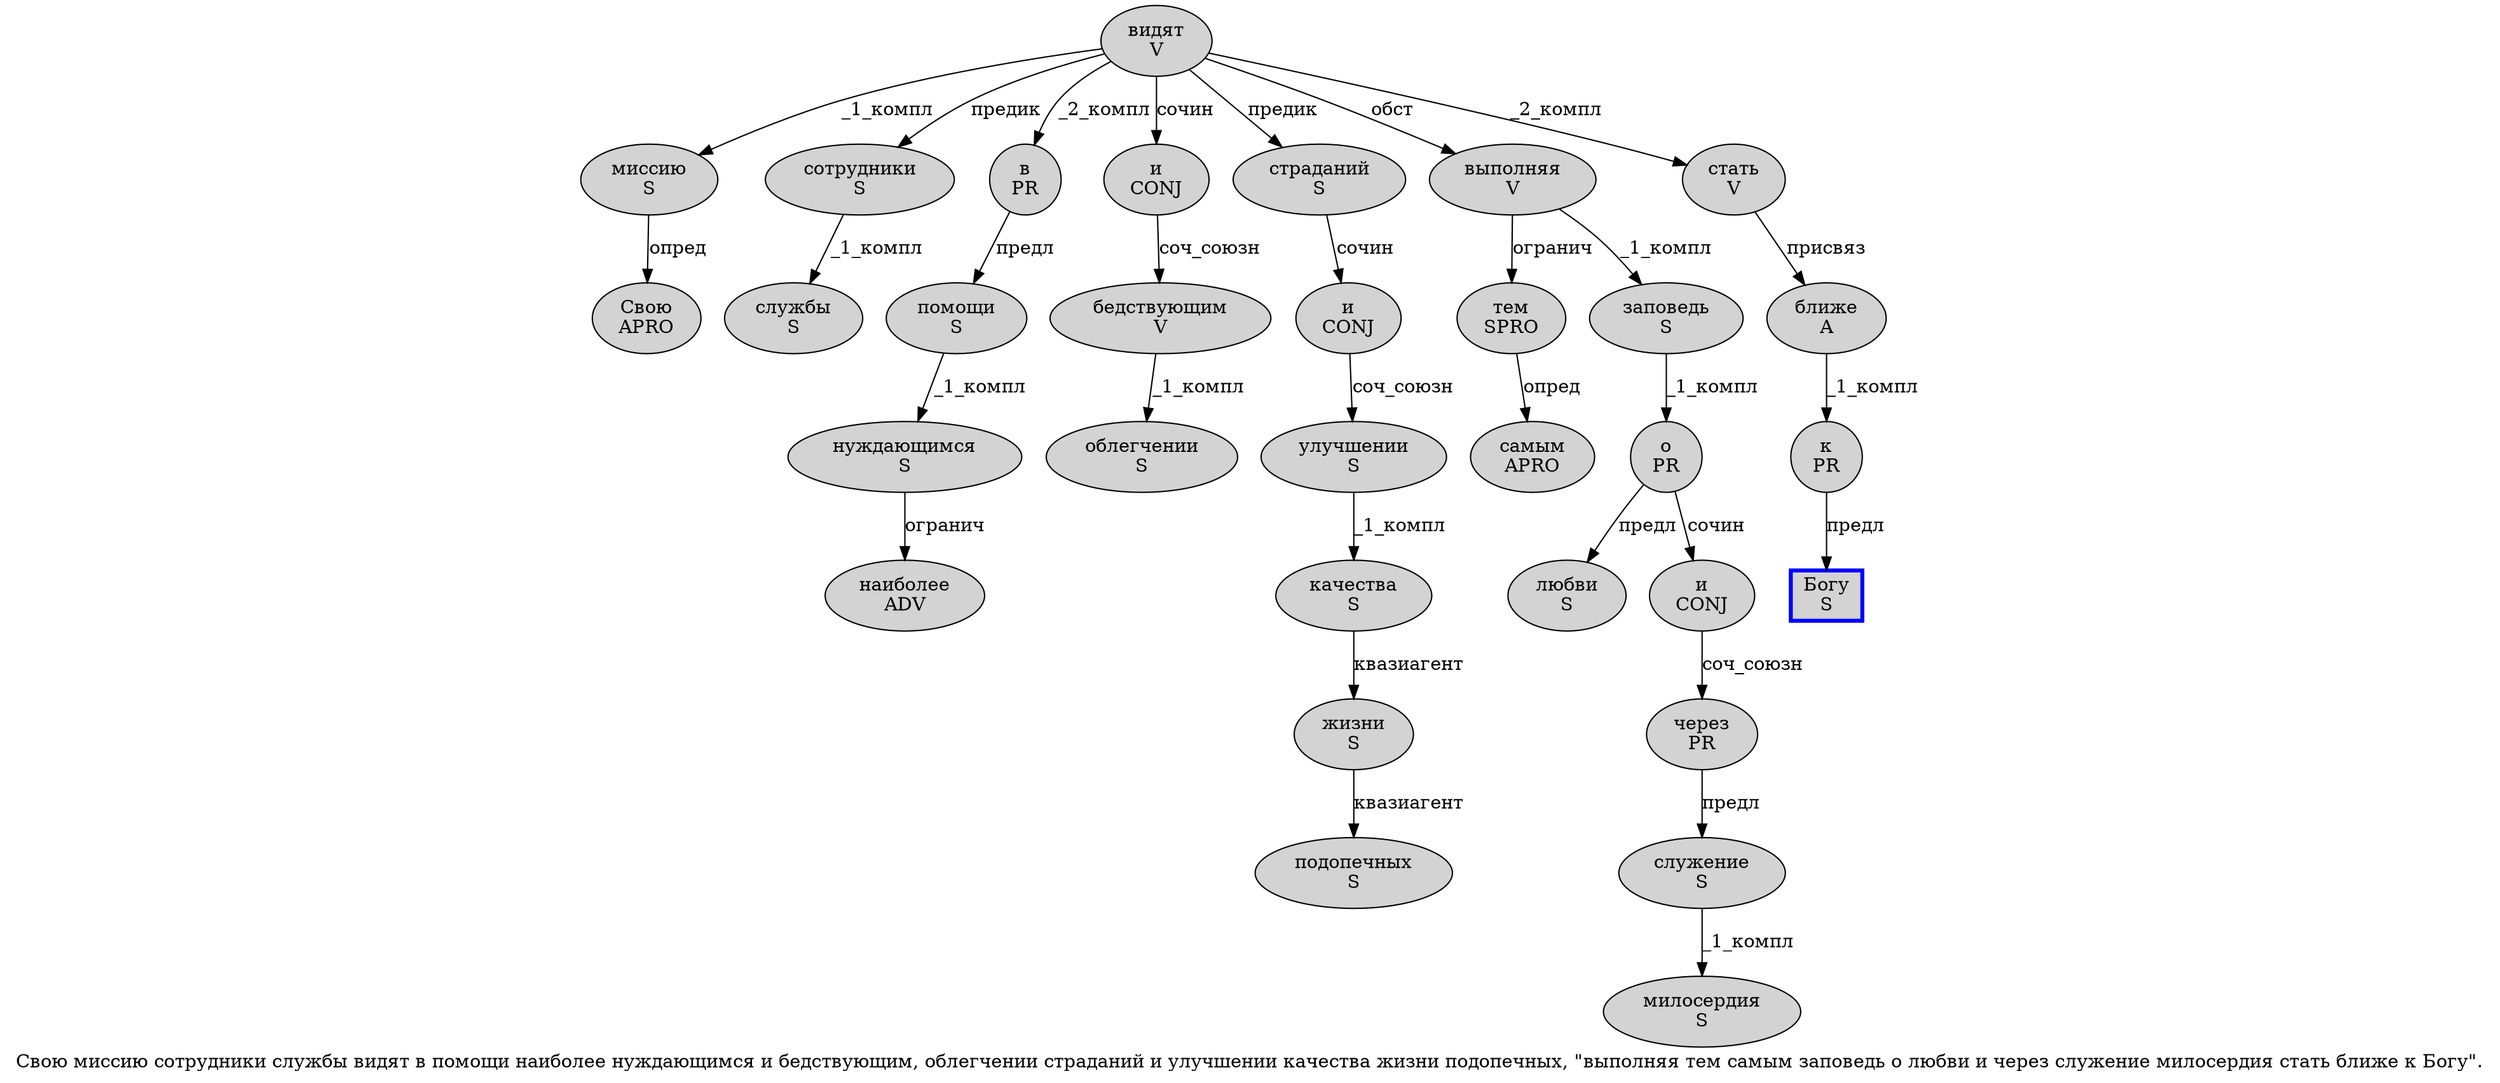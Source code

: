 digraph SENTENCE_467 {
	graph [label="Свою миссию сотрудники службы видят в помощи наиболее нуждающимся и бедствующим, облегчении страданий и улучшении качества жизни подопечных, \"выполняя тем самым заповедь о любви и через служение милосердия стать ближе к Богу\"."]
	node [style=filled]
		0 [label="Свою
APRO" color="" fillcolor=lightgray penwidth=1 shape=ellipse]
		1 [label="миссию
S" color="" fillcolor=lightgray penwidth=1 shape=ellipse]
		2 [label="сотрудники
S" color="" fillcolor=lightgray penwidth=1 shape=ellipse]
		3 [label="службы
S" color="" fillcolor=lightgray penwidth=1 shape=ellipse]
		4 [label="видят
V" color="" fillcolor=lightgray penwidth=1 shape=ellipse]
		5 [label="в
PR" color="" fillcolor=lightgray penwidth=1 shape=ellipse]
		6 [label="помощи
S" color="" fillcolor=lightgray penwidth=1 shape=ellipse]
		7 [label="наиболее
ADV" color="" fillcolor=lightgray penwidth=1 shape=ellipse]
		8 [label="нуждающимся
S" color="" fillcolor=lightgray penwidth=1 shape=ellipse]
		9 [label="и
CONJ" color="" fillcolor=lightgray penwidth=1 shape=ellipse]
		10 [label="бедствующим
V" color="" fillcolor=lightgray penwidth=1 shape=ellipse]
		12 [label="облегчении
S" color="" fillcolor=lightgray penwidth=1 shape=ellipse]
		13 [label="страданий
S" color="" fillcolor=lightgray penwidth=1 shape=ellipse]
		14 [label="и
CONJ" color="" fillcolor=lightgray penwidth=1 shape=ellipse]
		15 [label="улучшении
S" color="" fillcolor=lightgray penwidth=1 shape=ellipse]
		16 [label="качества
S" color="" fillcolor=lightgray penwidth=1 shape=ellipse]
		17 [label="жизни
S" color="" fillcolor=lightgray penwidth=1 shape=ellipse]
		18 [label="подопечных
S" color="" fillcolor=lightgray penwidth=1 shape=ellipse]
		21 [label="выполняя
V" color="" fillcolor=lightgray penwidth=1 shape=ellipse]
		22 [label="тем
SPRO" color="" fillcolor=lightgray penwidth=1 shape=ellipse]
		23 [label="самым
APRO" color="" fillcolor=lightgray penwidth=1 shape=ellipse]
		24 [label="заповедь
S" color="" fillcolor=lightgray penwidth=1 shape=ellipse]
		25 [label="о
PR" color="" fillcolor=lightgray penwidth=1 shape=ellipse]
		26 [label="любви
S" color="" fillcolor=lightgray penwidth=1 shape=ellipse]
		27 [label="и
CONJ" color="" fillcolor=lightgray penwidth=1 shape=ellipse]
		28 [label="через
PR" color="" fillcolor=lightgray penwidth=1 shape=ellipse]
		29 [label="служение
S" color="" fillcolor=lightgray penwidth=1 shape=ellipse]
		30 [label="милосердия
S" color="" fillcolor=lightgray penwidth=1 shape=ellipse]
		31 [label="стать
V" color="" fillcolor=lightgray penwidth=1 shape=ellipse]
		32 [label="ближе
A" color="" fillcolor=lightgray penwidth=1 shape=ellipse]
		33 [label="к
PR" color="" fillcolor=lightgray penwidth=1 shape=ellipse]
		34 [label="Богу
S" color=blue fillcolor=lightgray penwidth=3 shape=box]
			5 -> 6 [label="предл"]
			32 -> 33 [label="_1_компл"]
			25 -> 26 [label="предл"]
			25 -> 27 [label="сочин"]
			2 -> 3 [label="_1_компл"]
			33 -> 34 [label="предл"]
			9 -> 10 [label="соч_союзн"]
			31 -> 32 [label="присвяз"]
			15 -> 16 [label="_1_компл"]
			16 -> 17 [label="квазиагент"]
			14 -> 15 [label="соч_союзн"]
			8 -> 7 [label="огранич"]
			13 -> 14 [label="сочин"]
			1 -> 0 [label="опред"]
			17 -> 18 [label="квазиагент"]
			22 -> 23 [label="опред"]
			28 -> 29 [label="предл"]
			27 -> 28 [label="соч_союзн"]
			29 -> 30 [label="_1_компл"]
			24 -> 25 [label="_1_компл"]
			6 -> 8 [label="_1_компл"]
			10 -> 12 [label="_1_компл"]
			21 -> 22 [label="огранич"]
			21 -> 24 [label="_1_компл"]
			4 -> 1 [label="_1_компл"]
			4 -> 2 [label="предик"]
			4 -> 5 [label="_2_компл"]
			4 -> 9 [label="сочин"]
			4 -> 13 [label="предик"]
			4 -> 21 [label="обст"]
			4 -> 31 [label="_2_компл"]
}
